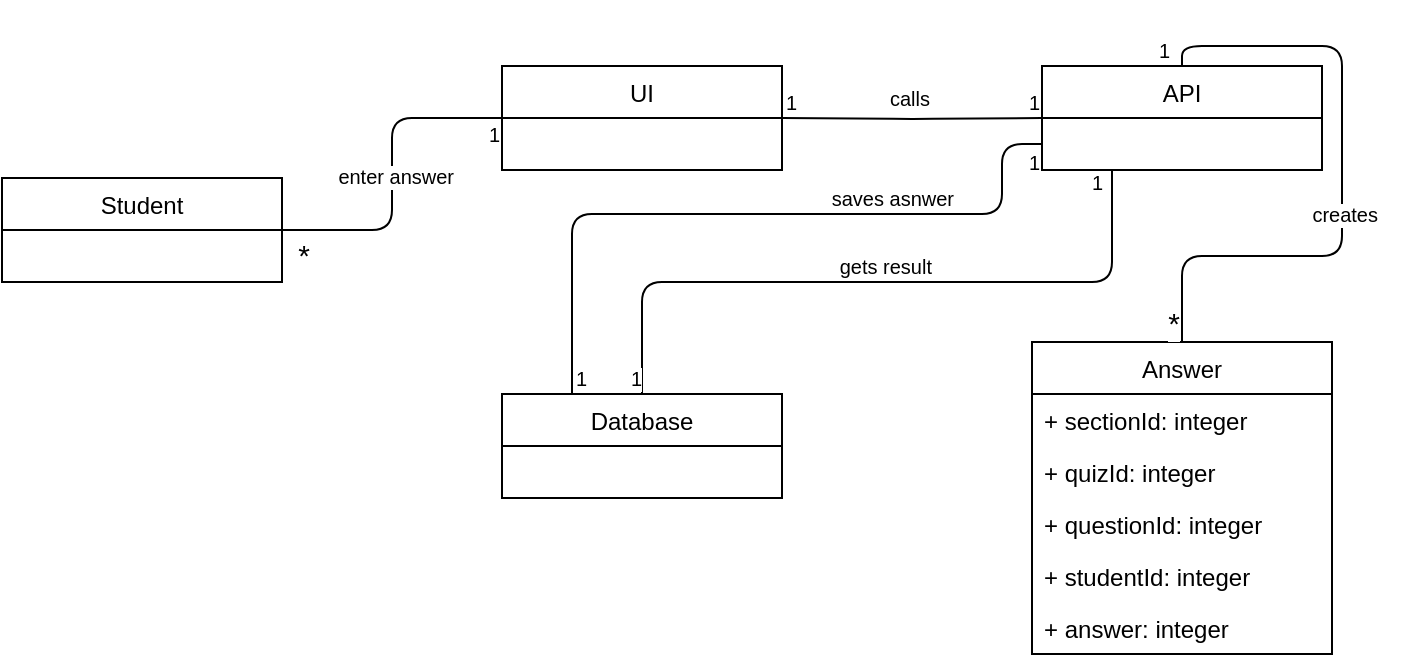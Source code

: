 <mxfile version="10.7.1" type="google"><diagram id="y39Oq2AaLYQZkw_tQa9i" name="Page-1"><mxGraphModel dx="480" dy="258" grid="1" gridSize="10" guides="1" tooltips="1" connect="1" arrows="1" fold="1" page="1" pageScale="1" pageWidth="850" pageHeight="1100" math="0" shadow="0"><root><mxCell id="0"/><mxCell id="1" parent="0"/><mxCell id="Xp3iVLm1TpEw2nXZSItr-1" value="Student" style="swimlane;fontStyle=0;childLayout=stackLayout;horizontal=1;startSize=26;fillColor=none;horizontalStack=0;resizeParent=1;resizeParentMax=0;resizeLast=0;collapsible=1;marginBottom=0;" parent="1" vertex="1"><mxGeometry x="30" y="272" width="140" height="52" as="geometry"><mxRectangle x="120" y="80" width="90" height="26" as="alternateBounds"/></mxGeometry></mxCell><mxCell id="Xp3iVLm1TpEw2nXZSItr-2" value="Database" style="swimlane;fontStyle=0;childLayout=stackLayout;horizontal=1;startSize=26;fillColor=none;horizontalStack=0;resizeParent=1;resizeParentMax=0;resizeLast=0;collapsible=1;marginBottom=0;" parent="1" vertex="1"><mxGeometry x="280" y="380" width="140" height="52" as="geometry"/></mxCell><mxCell id="Xp3iVLm1TpEw2nXZSItr-3" value="UI" style="swimlane;fontStyle=0;childLayout=stackLayout;horizontal=1;startSize=26;fillColor=none;horizontalStack=0;resizeParent=1;resizeParentMax=0;resizeLast=0;collapsible=1;marginBottom=0;" parent="1" vertex="1"><mxGeometry x="280" y="216" width="140" height="52" as="geometry"/></mxCell><mxCell id="Xp3iVLm1TpEw2nXZSItr-4" value="API" style="swimlane;fontStyle=0;childLayout=stackLayout;horizontal=1;startSize=26;fillColor=none;horizontalStack=0;resizeParent=1;resizeParentMax=0;resizeLast=0;collapsible=1;marginBottom=0;" parent="1" vertex="1"><mxGeometry x="550" y="216" width="140" height="52" as="geometry"/></mxCell><mxCell id="Xp3iVLm1TpEw2nXZSItr-5" value="" style="endArrow=none;html=1;edgeStyle=orthogonalEdgeStyle;entryX=0;entryY=0.5;entryDx=0;entryDy=0;exitX=1;exitY=0.5;exitDx=0;exitDy=0;" parent="1" source="Xp3iVLm1TpEw2nXZSItr-1" target="Xp3iVLm1TpEw2nXZSItr-3" edge="1"><mxGeometry relative="1" as="geometry"><mxPoint x="170" y="311" as="sourcePoint"/><mxPoint x="250" y="270" as="targetPoint"/></mxGeometry></mxCell><mxCell id="Xp3iVLm1TpEw2nXZSItr-6" value="enter answer" style="resizable=0;html=1;align=right;verticalAlign=bottom;labelBackgroundColor=#ffffff;fontSize=10;" parent="Xp3iVLm1TpEw2nXZSItr-5" connectable="0" vertex="1"><mxGeometry x="1" relative="1" as="geometry"><mxPoint x="-24" y="37" as="offset"/></mxGeometry></mxCell><mxCell id="Xp3iVLm1TpEw2nXZSItr-8" value="&lt;font style=&quot;font-size: 15px&quot;&gt;*&lt;/font&gt;" style="resizable=0;html=1;align=right;verticalAlign=bottom;labelBackgroundColor=#ffffff;fontSize=10;" parent="1" connectable="0" vertex="1"><mxGeometry x="194" y="265" as="geometry"><mxPoint x="-10" y="56" as="offset"/></mxGeometry></mxCell><mxCell id="Xp3iVLm1TpEw2nXZSItr-9" value="" style="endArrow=none;html=1;edgeStyle=orthogonalEdgeStyle;entryX=0;entryY=0.5;entryDx=0;entryDy=0;" parent="1" target="Xp3iVLm1TpEw2nXZSItr-4" edge="1"><mxGeometry relative="1" as="geometry"><mxPoint x="420" y="242" as="sourcePoint"/><mxPoint x="540" y="242" as="targetPoint"/></mxGeometry></mxCell><mxCell id="Xp3iVLm1TpEw2nXZSItr-10" value="1" style="resizable=0;html=1;align=left;verticalAlign=bottom;labelBackgroundColor=#ffffff;fontSize=10;" parent="Xp3iVLm1TpEw2nXZSItr-9" connectable="0" vertex="1"><mxGeometry x="-1" relative="1" as="geometry"/></mxCell><mxCell id="Xp3iVLm1TpEw2nXZSItr-11" value="1" style="resizable=0;html=1;align=right;verticalAlign=bottom;labelBackgroundColor=#ffffff;fontSize=10;" parent="Xp3iVLm1TpEw2nXZSItr-9" connectable="0" vertex="1"><mxGeometry x="1" relative="1" as="geometry"/></mxCell><mxCell id="Xp3iVLm1TpEw2nXZSItr-13" value="" style="endArrow=none;html=1;edgeStyle=orthogonalEdgeStyle;exitX=0.25;exitY=1;exitDx=0;exitDy=0;" parent="1" source="Xp3iVLm1TpEw2nXZSItr-4" target="Xp3iVLm1TpEw2nXZSItr-2" edge="1"><mxGeometry relative="1" as="geometry"><mxPoint x="590" y="310" as="sourcePoint"/><mxPoint x="710" y="310" as="targetPoint"/></mxGeometry></mxCell><mxCell id="Xp3iVLm1TpEw2nXZSItr-14" value="1" style="resizable=0;html=1;align=left;verticalAlign=bottom;labelBackgroundColor=#ffffff;fontSize=10;" parent="Xp3iVLm1TpEw2nXZSItr-13" connectable="0" vertex="1"><mxGeometry x="-1" relative="1" as="geometry"><mxPoint x="-12" y="14" as="offset"/></mxGeometry></mxCell><mxCell id="Xp3iVLm1TpEw2nXZSItr-16" value="gets result" style="resizable=0;html=1;align=right;verticalAlign=bottom;labelBackgroundColor=#ffffff;fontSize=10;" parent="1" connectable="0" vertex="1"><mxGeometry x="505" y="268" as="geometry"><mxPoint x="-10" y="56" as="offset"/></mxGeometry></mxCell><mxCell id="Xp3iVLm1TpEw2nXZSItr-25" value="Answer" style="swimlane;fontStyle=0;childLayout=stackLayout;horizontal=1;startSize=26;fillColor=none;horizontalStack=0;resizeParent=1;resizeParentMax=0;resizeLast=0;collapsible=1;marginBottom=0;" parent="1" vertex="1"><mxGeometry x="545" y="354" width="150" height="156" as="geometry"/></mxCell><mxCell id="Xp3iVLm1TpEw2nXZSItr-26" value="+ sectionId: integer" style="text;strokeColor=none;fillColor=none;align=left;verticalAlign=top;spacingLeft=4;spacingRight=4;overflow=hidden;rotatable=0;points=[[0,0.5],[1,0.5]];portConstraint=eastwest;" parent="Xp3iVLm1TpEw2nXZSItr-25" vertex="1"><mxGeometry y="26" width="150" height="26" as="geometry"/></mxCell><mxCell id="Xp3iVLm1TpEw2nXZSItr-27" value="+ quizId: integer" style="text;strokeColor=none;fillColor=none;align=left;verticalAlign=top;spacingLeft=4;spacingRight=4;overflow=hidden;rotatable=0;points=[[0,0.5],[1,0.5]];portConstraint=eastwest;" parent="Xp3iVLm1TpEw2nXZSItr-25" vertex="1"><mxGeometry y="52" width="150" height="26" as="geometry"/></mxCell><mxCell id="Xp3iVLm1TpEw2nXZSItr-31" value="+ questionId: integer" style="text;strokeColor=none;fillColor=none;align=left;verticalAlign=top;spacingLeft=4;spacingRight=4;overflow=hidden;rotatable=0;points=[[0,0.5],[1,0.5]];portConstraint=eastwest;" parent="Xp3iVLm1TpEw2nXZSItr-25" vertex="1"><mxGeometry y="78" width="150" height="26" as="geometry"/></mxCell><mxCell id="Xp3iVLm1TpEw2nXZSItr-32" value="+ studentId: integer" style="text;strokeColor=none;fillColor=none;align=left;verticalAlign=top;spacingLeft=4;spacingRight=4;overflow=hidden;rotatable=0;points=[[0,0.5],[1,0.5]];portConstraint=eastwest;" parent="Xp3iVLm1TpEw2nXZSItr-25" vertex="1"><mxGeometry y="104" width="150" height="26" as="geometry"/></mxCell><mxCell id="Xp3iVLm1TpEw2nXZSItr-33" value="+ answer: integer" style="text;strokeColor=none;fillColor=none;align=left;verticalAlign=top;spacingLeft=4;spacingRight=4;overflow=hidden;rotatable=0;points=[[0,0.5],[1,0.5]];portConstraint=eastwest;" parent="Xp3iVLm1TpEw2nXZSItr-25" vertex="1"><mxGeometry y="130" width="150" height="26" as="geometry"/></mxCell><mxCell id="Xp3iVLm1TpEw2nXZSItr-34" value="" style="endArrow=none;html=1;edgeStyle=orthogonalEdgeStyle;entryX=0.5;entryY=0;entryDx=0;entryDy=0;exitX=0.5;exitY=0;exitDx=0;exitDy=0;" parent="1" source="Xp3iVLm1TpEw2nXZSItr-25" target="Xp3iVLm1TpEw2nXZSItr-4" edge="1"><mxGeometry relative="1" as="geometry"><mxPoint x="615" y="95" as="sourcePoint"/><mxPoint x="720" y="170" as="targetPoint"/></mxGeometry></mxCell><mxCell id="Xp3iVLm1TpEw2nXZSItr-36" value="1" style="resizable=0;html=1;align=right;verticalAlign=bottom;labelBackgroundColor=#ffffff;fontSize=10;" parent="Xp3iVLm1TpEw2nXZSItr-34" connectable="0" vertex="1"><mxGeometry x="1" relative="1" as="geometry"><mxPoint x="-6" as="offset"/></mxGeometry></mxCell><mxCell id="Xp3iVLm1TpEw2nXZSItr-37" value="creates" style="resizable=0;html=1;align=right;verticalAlign=bottom;labelBackgroundColor=#ffffff;fontSize=10;" parent="1" connectable="0" vertex="1"><mxGeometry x="728" y="242" as="geometry"><mxPoint x="-10" y="56" as="offset"/></mxGeometry></mxCell><mxCell id="Xp3iVLm1TpEw2nXZSItr-51" value="1" style="resizable=0;html=1;align=right;verticalAlign=bottom;labelBackgroundColor=#ffffff;fontSize=10;" parent="1" connectable="0" vertex="1"><mxGeometry x="365" y="381" as="geometry"><mxPoint x="-86" y="-123" as="offset"/></mxGeometry></mxCell><mxCell id="Xp3iVLm1TpEw2nXZSItr-52" value="calls" style="resizable=0;html=1;align=right;verticalAlign=bottom;labelBackgroundColor=#ffffff;fontSize=10;" parent="1" connectable="0" vertex="1"><mxGeometry x="504" y="184" as="geometry"><mxPoint x="-10" y="56" as="offset"/></mxGeometry></mxCell><mxCell id="k6e9apXcIvSSlPIKj-1c-1" value="&lt;font style=&quot;font-size: 10px&quot;&gt;1&lt;/font&gt;" style="resizable=0;html=1;align=right;verticalAlign=bottom;labelBackgroundColor=#ffffff;fontSize=10;" parent="1" connectable="0" vertex="1"><mxGeometry x="360" y="324" as="geometry"><mxPoint x="-10" y="56" as="offset"/></mxGeometry></mxCell><mxCell id="k6e9apXcIvSSlPIKj-1c-2" value="&lt;font style=&quot;font-size: 15px&quot;&gt;*&lt;/font&gt;" style="resizable=0;html=1;align=right;verticalAlign=bottom;labelBackgroundColor=#ffffff;fontSize=10;" parent="1" connectable="0" vertex="1"><mxGeometry x="629" y="299" as="geometry"><mxPoint x="-10" y="56" as="offset"/></mxGeometry></mxCell><mxCell id="k6e9apXcIvSSlPIKj-1c-3" value="" style="endArrow=none;html=1;edgeStyle=orthogonalEdgeStyle;entryX=0;entryY=0.75;entryDx=0;entryDy=0;exitX=0.25;exitY=0;exitDx=0;exitDy=0;" parent="1" source="Xp3iVLm1TpEw2nXZSItr-2" target="Xp3iVLm1TpEw2nXZSItr-4" edge="1"><mxGeometry relative="1" as="geometry"><mxPoint x="420" y="412" as="sourcePoint"/><mxPoint x="550" y="412" as="targetPoint"/><Array as="points"><mxPoint x="315" y="290"/><mxPoint x="530" y="290"/><mxPoint x="530" y="255"/></Array></mxGeometry></mxCell><mxCell id="k6e9apXcIvSSlPIKj-1c-4" value="1" style="resizable=0;html=1;align=left;verticalAlign=bottom;labelBackgroundColor=#ffffff;fontSize=10;" parent="k6e9apXcIvSSlPIKj-1c-3" connectable="0" vertex="1"><mxGeometry x="-1" relative="1" as="geometry"/></mxCell><mxCell id="k6e9apXcIvSSlPIKj-1c-5" value="1" style="resizable=0;html=1;align=right;verticalAlign=bottom;labelBackgroundColor=#ffffff;fontSize=10;" parent="k6e9apXcIvSSlPIKj-1c-3" connectable="0" vertex="1"><mxGeometry x="1" relative="1" as="geometry"><mxPoint x="-1" y="17" as="offset"/></mxGeometry></mxCell><mxCell id="k6e9apXcIvSSlPIKj-1c-6" value="saves asnwer" style="resizable=0;html=1;align=right;verticalAlign=bottom;labelBackgroundColor=#ffffff;fontSize=10;" parent="1" connectable="0" vertex="1"><mxGeometry x="516" y="234" as="geometry"><mxPoint x="-10" y="56" as="offset"/></mxGeometry></mxCell></root></mxGraphModel></diagram></mxfile>